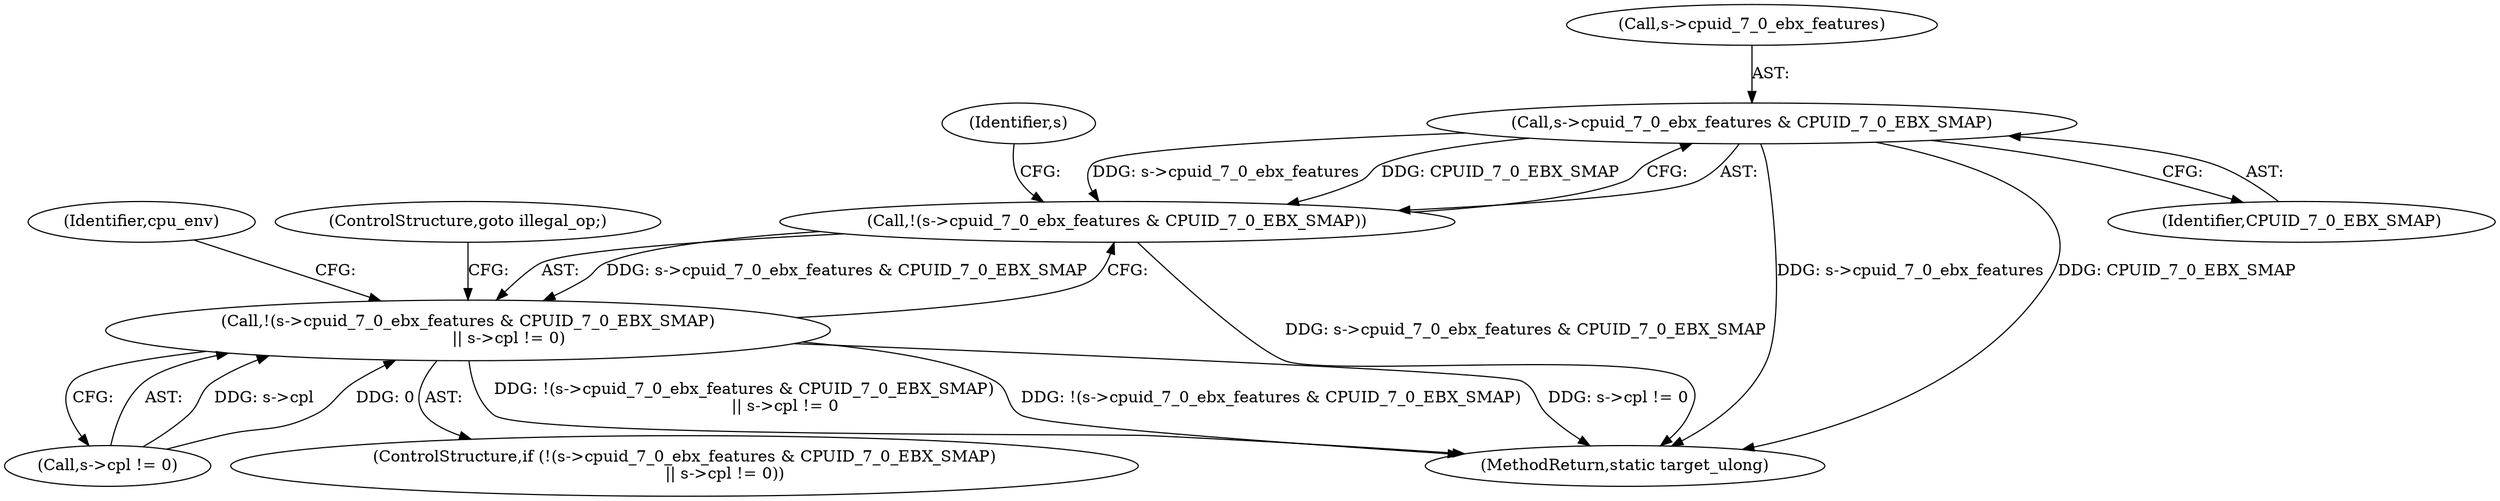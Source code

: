 digraph "0_qemu_30663fd26c0307e414622c7a8607fbc04f92ec14@pointer" {
"1008661" [label="(Call,s->cpuid_7_0_ebx_features & CPUID_7_0_EBX_SMAP)"];
"1008660" [label="(Call,!(s->cpuid_7_0_ebx_features & CPUID_7_0_EBX_SMAP))"];
"1008659" [label="(Call,!(s->cpuid_7_0_ebx_features & CPUID_7_0_EBX_SMAP)\n                || s->cpl != 0)"];
"1011840" [label="(MethodReturn,static target_ulong)"];
"1008661" [label="(Call,s->cpuid_7_0_ebx_features & CPUID_7_0_EBX_SMAP)"];
"1008662" [label="(Call,s->cpuid_7_0_ebx_features)"];
"1008659" [label="(Call,!(s->cpuid_7_0_ebx_features & CPUID_7_0_EBX_SMAP)\n                || s->cpl != 0)"];
"1008666" [label="(Call,s->cpl != 0)"];
"1008674" [label="(Identifier,cpu_env)"];
"1008660" [label="(Call,!(s->cpuid_7_0_ebx_features & CPUID_7_0_EBX_SMAP))"];
"1008668" [label="(Identifier,s)"];
"1008658" [label="(ControlStructure,if (!(s->cpuid_7_0_ebx_features & CPUID_7_0_EBX_SMAP)\n                || s->cpl != 0))"];
"1008665" [label="(Identifier,CPUID_7_0_EBX_SMAP)"];
"1008672" [label="(ControlStructure,goto illegal_op;)"];
"1008661" -> "1008660"  [label="AST: "];
"1008661" -> "1008665"  [label="CFG: "];
"1008662" -> "1008661"  [label="AST: "];
"1008665" -> "1008661"  [label="AST: "];
"1008660" -> "1008661"  [label="CFG: "];
"1008661" -> "1011840"  [label="DDG: s->cpuid_7_0_ebx_features"];
"1008661" -> "1011840"  [label="DDG: CPUID_7_0_EBX_SMAP"];
"1008661" -> "1008660"  [label="DDG: s->cpuid_7_0_ebx_features"];
"1008661" -> "1008660"  [label="DDG: CPUID_7_0_EBX_SMAP"];
"1008660" -> "1008659"  [label="AST: "];
"1008668" -> "1008660"  [label="CFG: "];
"1008659" -> "1008660"  [label="CFG: "];
"1008660" -> "1011840"  [label="DDG: s->cpuid_7_0_ebx_features & CPUID_7_0_EBX_SMAP"];
"1008660" -> "1008659"  [label="DDG: s->cpuid_7_0_ebx_features & CPUID_7_0_EBX_SMAP"];
"1008659" -> "1008658"  [label="AST: "];
"1008659" -> "1008666"  [label="CFG: "];
"1008666" -> "1008659"  [label="AST: "];
"1008672" -> "1008659"  [label="CFG: "];
"1008674" -> "1008659"  [label="CFG: "];
"1008659" -> "1011840"  [label="DDG: !(s->cpuid_7_0_ebx_features & CPUID_7_0_EBX_SMAP)\n                || s->cpl != 0"];
"1008659" -> "1011840"  [label="DDG: !(s->cpuid_7_0_ebx_features & CPUID_7_0_EBX_SMAP)"];
"1008659" -> "1011840"  [label="DDG: s->cpl != 0"];
"1008666" -> "1008659"  [label="DDG: s->cpl"];
"1008666" -> "1008659"  [label="DDG: 0"];
}
